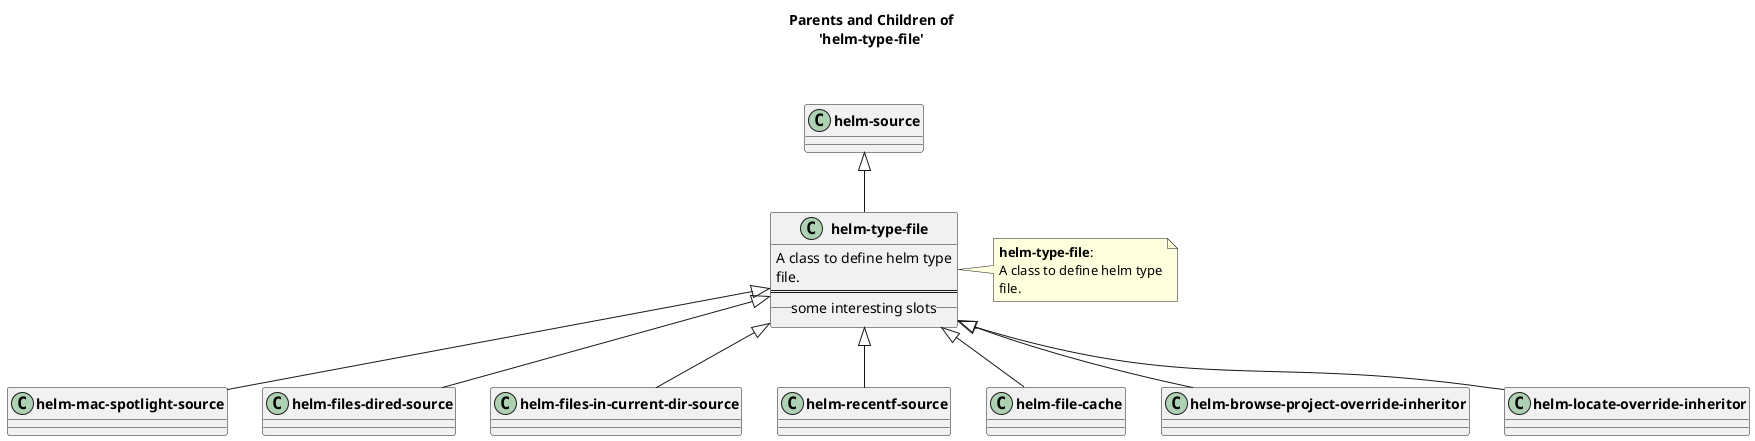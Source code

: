 @startuml
skinparam classFontStyle bold
skinparam captionFontStyle bold
title **Parents and Children of**\n**'helm-type-file'**\n\n
"helm-source" <|-- "helm-type-file"
class "helm-source"
class "helm-type-file" {
	A class to define helm type
	file.
	==
	__ some interesting slots __
}
note right of "helm-type-file"
	**helm-type-file**:
	A class to define helm type
	file.
end note
"helm-type-file" <|-- "helm-mac-spotlight-source"
"helm-type-file" <|-- "helm-files-dired-source"
"helm-type-file" <|-- "helm-files-in-current-dir-source"
"helm-type-file" <|-- "helm-recentf-source"
"helm-type-file" <|-- "helm-file-cache"
"helm-type-file" <|-- "helm-browse-project-override-inheritor"
"helm-type-file" <|-- "helm-locate-override-inheritor"
@enduml
